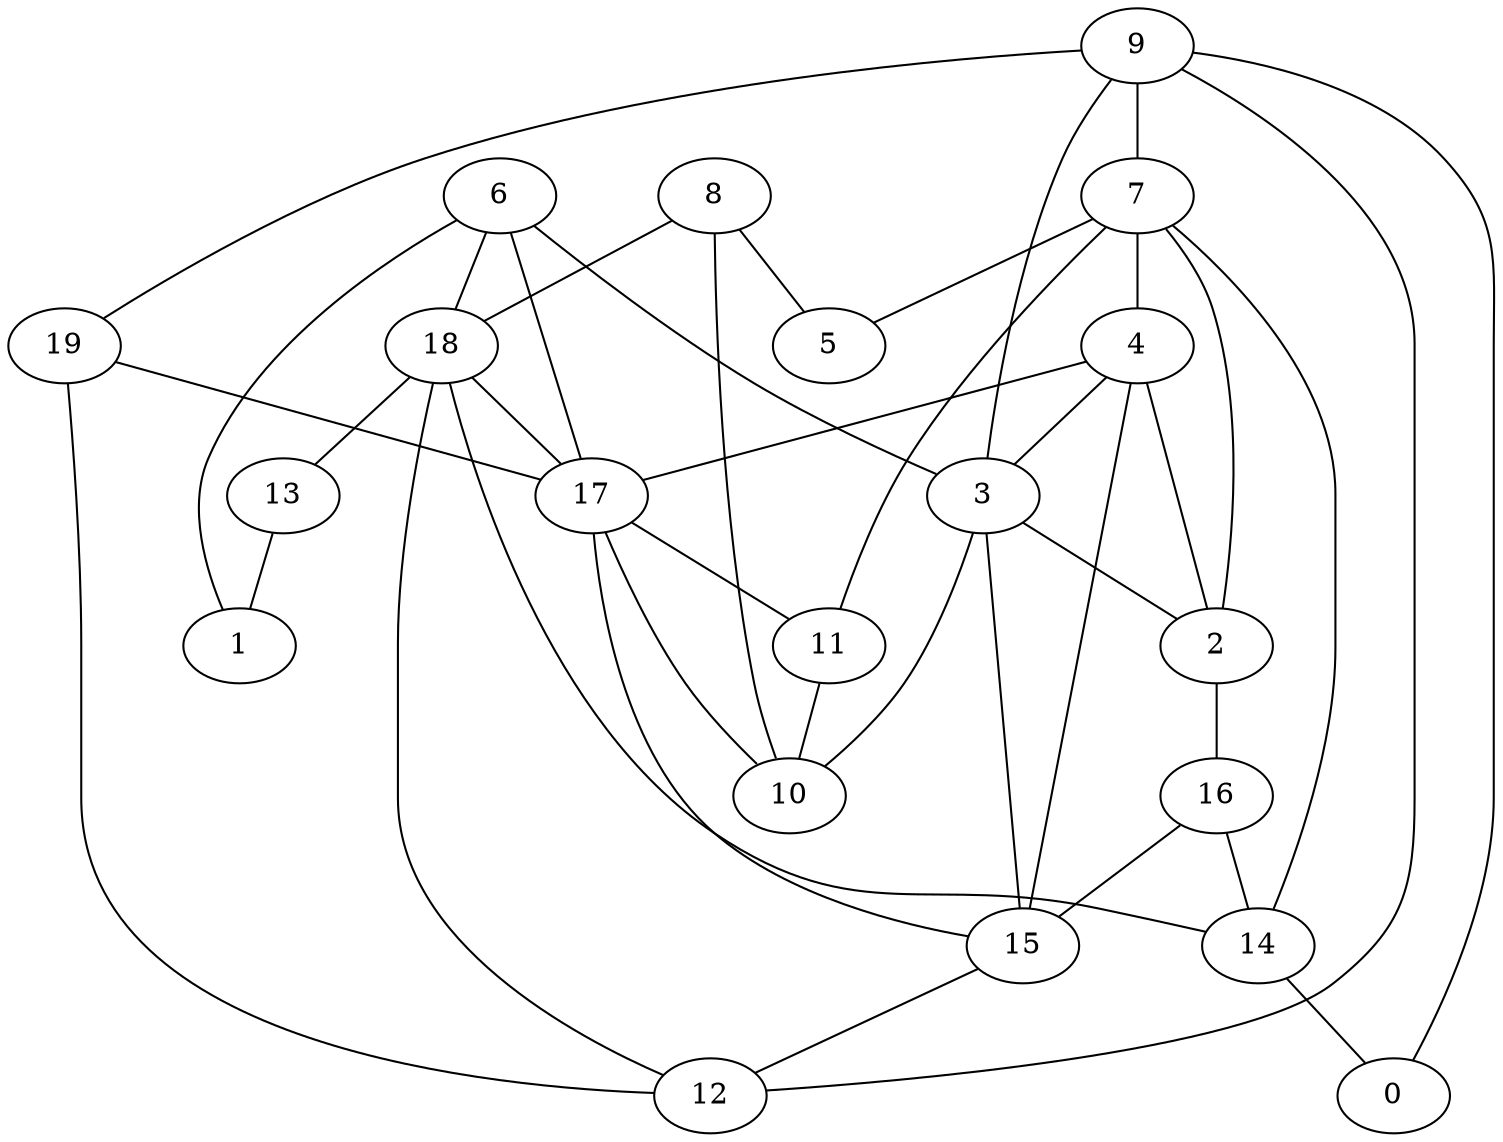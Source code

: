digraph GG_graph {

subgraph G_graph {
edge [color = black]
"7" -> "2" [dir = none]
"7" -> "11" [dir = none]
"7" -> "14" [dir = none]
"16" -> "15" [dir = none]
"3" -> "15" [dir = none]
"9" -> "12" [dir = none]
"14" -> "0" [dir = none]
"6" -> "17" [dir = none]
"6" -> "3" [dir = none]
"19" -> "12" [dir = none]
"18" -> "12" [dir = none]
"18" -> "14" [dir = none]
"18" -> "13" [dir = none]
"11" -> "10" [dir = none]
"13" -> "1" [dir = none]
"15" -> "12" [dir = none]
"8" -> "5" [dir = none]
"8" -> "18" [dir = none]
"4" -> "3" [dir = none]
"9" -> "19" [dir = none]
"9" -> "0" [dir = none]
"4" -> "15" [dir = none]
"18" -> "17" [dir = none]
"8" -> "10" [dir = none]
"3" -> "10" [dir = none]
"7" -> "4" [dir = none]
"4" -> "17" [dir = none]
"16" -> "14" [dir = none]
"17" -> "10" [dir = none]
"17" -> "15" [dir = none]
"6" -> "1" [dir = none]
"7" -> "5" [dir = none]
"4" -> "2" [dir = none]
"2" -> "16" [dir = none]
"3" -> "2" [dir = none]
"19" -> "17" [dir = none]
"9" -> "3" [dir = none]
"6" -> "18" [dir = none]
"17" -> "11" [dir = none]
"9" -> "7" [dir = none]
}

}
